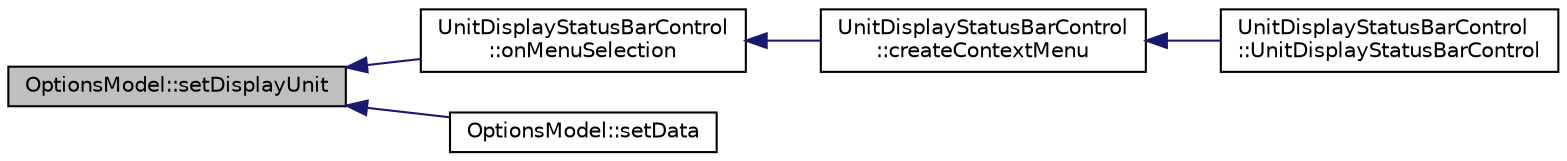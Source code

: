 digraph "OptionsModel::setDisplayUnit"
{
  edge [fontname="Helvetica",fontsize="10",labelfontname="Helvetica",labelfontsize="10"];
  node [fontname="Helvetica",fontsize="10",shape=record];
  rankdir="LR";
  Node209 [label="OptionsModel::setDisplayUnit",height=0.2,width=0.4,color="black", fillcolor="grey75", style="filled", fontcolor="black"];
  Node209 -> Node210 [dir="back",color="midnightblue",fontsize="10",style="solid",fontname="Helvetica"];
  Node210 [label="UnitDisplayStatusBarControl\l::onMenuSelection",height=0.2,width=0.4,color="black", fillcolor="white", style="filled",URL="$class_unit_display_status_bar_control.html#a8989bed2d30e0e376046356adc216a12",tooltip="Tells underlying optionsModel to update its current display unit. "];
  Node210 -> Node211 [dir="back",color="midnightblue",fontsize="10",style="solid",fontname="Helvetica"];
  Node211 [label="UnitDisplayStatusBarControl\l::createContextMenu",height=0.2,width=0.4,color="black", fillcolor="white", style="filled",URL="$class_unit_display_status_bar_control.html#a3d131e977c2e9095d05d362d456a0e47",tooltip="Creates context menu, its actions, and wires up all the relevant signals for mouse events..."];
  Node211 -> Node212 [dir="back",color="midnightblue",fontsize="10",style="solid",fontname="Helvetica"];
  Node212 [label="UnitDisplayStatusBarControl\l::UnitDisplayStatusBarControl",height=0.2,width=0.4,color="black", fillcolor="white", style="filled",URL="$class_unit_display_status_bar_control.html#aa4a399de0d0d93dedf44bcb328f78131"];
  Node209 -> Node213 [dir="back",color="midnightblue",fontsize="10",style="solid",fontname="Helvetica"];
  Node213 [label="OptionsModel::setData",height=0.2,width=0.4,color="black", fillcolor="white", style="filled",URL="$class_options_model.html#a3102b457f4d46efac8ecb03b3d536b62"];
}
